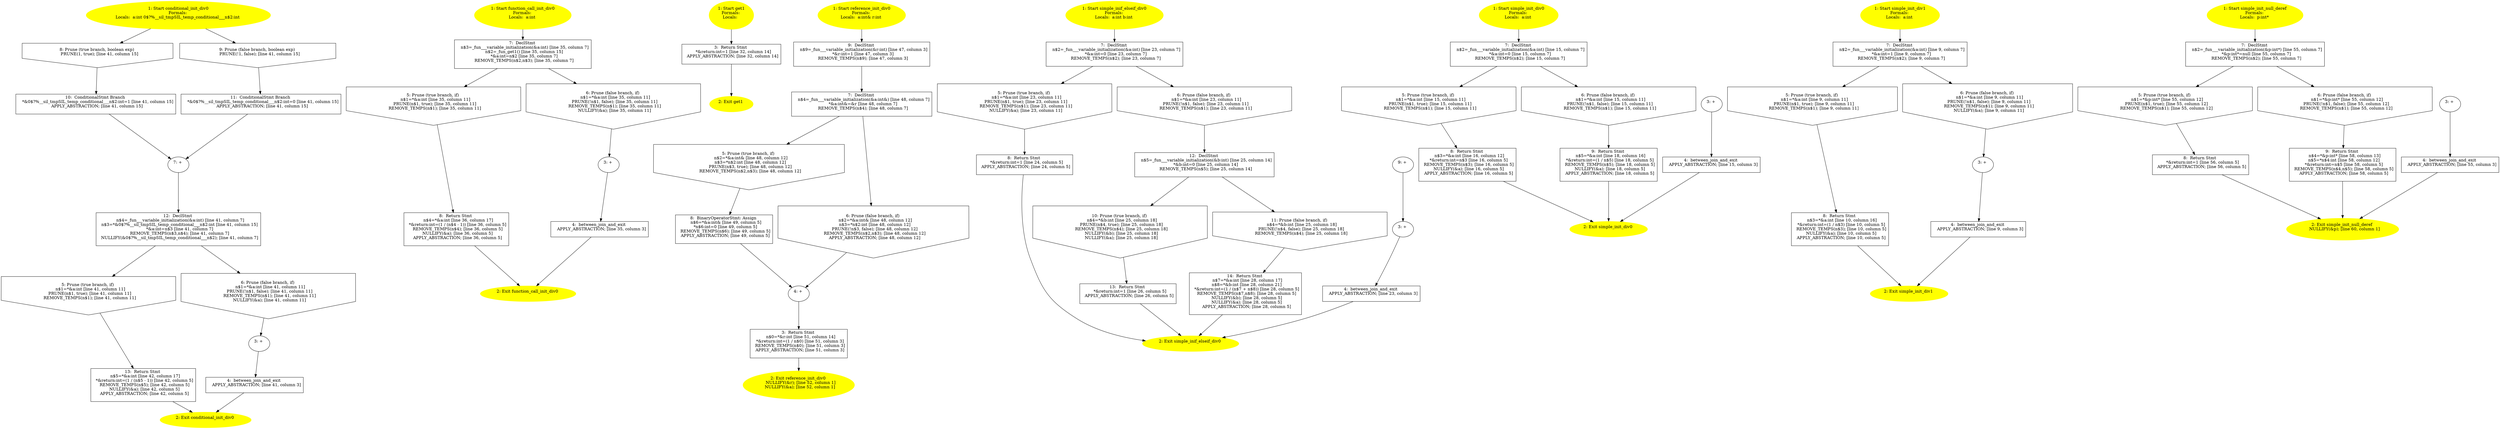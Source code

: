 /* @generated */
digraph cfg {
"conditional_init_div0#15409862859031639280.1a402395676f14cae9f26917a820e9ed_1" [label="1: Start conditional_init_div0\nFormals: \nLocals:  a:int 0$?%__sil_tmpSIL_temp_conditional___n$2:int \n  " color=yellow style=filled]
	

	 "conditional_init_div0#15409862859031639280.1a402395676f14cae9f26917a820e9ed_1" -> "conditional_init_div0#15409862859031639280.1a402395676f14cae9f26917a820e9ed_8" ;
	 "conditional_init_div0#15409862859031639280.1a402395676f14cae9f26917a820e9ed_1" -> "conditional_init_div0#15409862859031639280.1a402395676f14cae9f26917a820e9ed_9" ;
"conditional_init_div0#15409862859031639280.1a402395676f14cae9f26917a820e9ed_2" [label="2: Exit conditional_init_div0 \n  " color=yellow style=filled]
	

"conditional_init_div0#15409862859031639280.1a402395676f14cae9f26917a820e9ed_3" [label="3: + \n  " ]
	

	 "conditional_init_div0#15409862859031639280.1a402395676f14cae9f26917a820e9ed_3" -> "conditional_init_div0#15409862859031639280.1a402395676f14cae9f26917a820e9ed_4" ;
"conditional_init_div0#15409862859031639280.1a402395676f14cae9f26917a820e9ed_4" [label="4:  between_join_and_exit \n   APPLY_ABSTRACTION; [line 41, column 3]\n " shape="box"]
	

	 "conditional_init_div0#15409862859031639280.1a402395676f14cae9f26917a820e9ed_4" -> "conditional_init_div0#15409862859031639280.1a402395676f14cae9f26917a820e9ed_2" ;
"conditional_init_div0#15409862859031639280.1a402395676f14cae9f26917a820e9ed_5" [label="5: Prune (true branch, if) \n   n$1=*&a:int [line 41, column 11]\n  PRUNE(n$1, true); [line 41, column 11]\n  REMOVE_TEMPS(n$1); [line 41, column 11]\n " shape="invhouse"]
	

	 "conditional_init_div0#15409862859031639280.1a402395676f14cae9f26917a820e9ed_5" -> "conditional_init_div0#15409862859031639280.1a402395676f14cae9f26917a820e9ed_13" ;
"conditional_init_div0#15409862859031639280.1a402395676f14cae9f26917a820e9ed_6" [label="6: Prune (false branch, if) \n   n$1=*&a:int [line 41, column 11]\n  PRUNE(!n$1, false); [line 41, column 11]\n  REMOVE_TEMPS(n$1); [line 41, column 11]\n  NULLIFY(&a); [line 41, column 11]\n " shape="invhouse"]
	

	 "conditional_init_div0#15409862859031639280.1a402395676f14cae9f26917a820e9ed_6" -> "conditional_init_div0#15409862859031639280.1a402395676f14cae9f26917a820e9ed_3" ;
"conditional_init_div0#15409862859031639280.1a402395676f14cae9f26917a820e9ed_7" [label="7: + \n  " ]
	

	 "conditional_init_div0#15409862859031639280.1a402395676f14cae9f26917a820e9ed_7" -> "conditional_init_div0#15409862859031639280.1a402395676f14cae9f26917a820e9ed_12" ;
"conditional_init_div0#15409862859031639280.1a402395676f14cae9f26917a820e9ed_8" [label="8: Prune (true branch, boolean exp) \n   PRUNE(1, true); [line 41, column 15]\n " shape="invhouse"]
	

	 "conditional_init_div0#15409862859031639280.1a402395676f14cae9f26917a820e9ed_8" -> "conditional_init_div0#15409862859031639280.1a402395676f14cae9f26917a820e9ed_10" ;
"conditional_init_div0#15409862859031639280.1a402395676f14cae9f26917a820e9ed_9" [label="9: Prune (false branch, boolean exp) \n   PRUNE(!1, false); [line 41, column 15]\n " shape="invhouse"]
	

	 "conditional_init_div0#15409862859031639280.1a402395676f14cae9f26917a820e9ed_9" -> "conditional_init_div0#15409862859031639280.1a402395676f14cae9f26917a820e9ed_11" ;
"conditional_init_div0#15409862859031639280.1a402395676f14cae9f26917a820e9ed_10" [label="10:  ConditionalStmt Branch \n   *&0$?%__sil_tmpSIL_temp_conditional___n$2:int=1 [line 41, column 15]\n  APPLY_ABSTRACTION; [line 41, column 15]\n " shape="box"]
	

	 "conditional_init_div0#15409862859031639280.1a402395676f14cae9f26917a820e9ed_10" -> "conditional_init_div0#15409862859031639280.1a402395676f14cae9f26917a820e9ed_7" ;
"conditional_init_div0#15409862859031639280.1a402395676f14cae9f26917a820e9ed_11" [label="11:  ConditionalStmt Branch \n   *&0$?%__sil_tmpSIL_temp_conditional___n$2:int=0 [line 41, column 15]\n  APPLY_ABSTRACTION; [line 41, column 15]\n " shape="box"]
	

	 "conditional_init_div0#15409862859031639280.1a402395676f14cae9f26917a820e9ed_11" -> "conditional_init_div0#15409862859031639280.1a402395676f14cae9f26917a820e9ed_7" ;
"conditional_init_div0#15409862859031639280.1a402395676f14cae9f26917a820e9ed_12" [label="12:  DeclStmt \n   n$4=_fun___variable_initialization(&a:int) [line 41, column 7]\n  n$3=*&0$?%__sil_tmpSIL_temp_conditional___n$2:int [line 41, column 15]\n  *&a:int=n$3 [line 41, column 7]\n  REMOVE_TEMPS(n$3,n$4); [line 41, column 7]\n  NULLIFY(&0$?%__sil_tmpSIL_temp_conditional___n$2); [line 41, column 7]\n " shape="box"]
	

	 "conditional_init_div0#15409862859031639280.1a402395676f14cae9f26917a820e9ed_12" -> "conditional_init_div0#15409862859031639280.1a402395676f14cae9f26917a820e9ed_5" ;
	 "conditional_init_div0#15409862859031639280.1a402395676f14cae9f26917a820e9ed_12" -> "conditional_init_div0#15409862859031639280.1a402395676f14cae9f26917a820e9ed_6" ;
"conditional_init_div0#15409862859031639280.1a402395676f14cae9f26917a820e9ed_13" [label="13:  Return Stmt \n   n$5=*&a:int [line 42, column 17]\n  *&return:int=(1 / (n$5 - 1)) [line 42, column 5]\n  REMOVE_TEMPS(n$5); [line 42, column 5]\n  NULLIFY(&a); [line 42, column 5]\n  APPLY_ABSTRACTION; [line 42, column 5]\n " shape="box"]
	

	 "conditional_init_div0#15409862859031639280.1a402395676f14cae9f26917a820e9ed_13" -> "conditional_init_div0#15409862859031639280.1a402395676f14cae9f26917a820e9ed_2" ;
"function_call_init_div0#7458225874916439501.0ec340f42ffbe340a808e1b8bee4f555_1" [label="1: Start function_call_init_div0\nFormals: \nLocals:  a:int \n  " color=yellow style=filled]
	

	 "function_call_init_div0#7458225874916439501.0ec340f42ffbe340a808e1b8bee4f555_1" -> "function_call_init_div0#7458225874916439501.0ec340f42ffbe340a808e1b8bee4f555_7" ;
"function_call_init_div0#7458225874916439501.0ec340f42ffbe340a808e1b8bee4f555_2" [label="2: Exit function_call_init_div0 \n  " color=yellow style=filled]
	

"function_call_init_div0#7458225874916439501.0ec340f42ffbe340a808e1b8bee4f555_3" [label="3: + \n  " ]
	

	 "function_call_init_div0#7458225874916439501.0ec340f42ffbe340a808e1b8bee4f555_3" -> "function_call_init_div0#7458225874916439501.0ec340f42ffbe340a808e1b8bee4f555_4" ;
"function_call_init_div0#7458225874916439501.0ec340f42ffbe340a808e1b8bee4f555_4" [label="4:  between_join_and_exit \n   APPLY_ABSTRACTION; [line 35, column 3]\n " shape="box"]
	

	 "function_call_init_div0#7458225874916439501.0ec340f42ffbe340a808e1b8bee4f555_4" -> "function_call_init_div0#7458225874916439501.0ec340f42ffbe340a808e1b8bee4f555_2" ;
"function_call_init_div0#7458225874916439501.0ec340f42ffbe340a808e1b8bee4f555_5" [label="5: Prune (true branch, if) \n   n$1=*&a:int [line 35, column 11]\n  PRUNE(n$1, true); [line 35, column 11]\n  REMOVE_TEMPS(n$1); [line 35, column 11]\n " shape="invhouse"]
	

	 "function_call_init_div0#7458225874916439501.0ec340f42ffbe340a808e1b8bee4f555_5" -> "function_call_init_div0#7458225874916439501.0ec340f42ffbe340a808e1b8bee4f555_8" ;
"function_call_init_div0#7458225874916439501.0ec340f42ffbe340a808e1b8bee4f555_6" [label="6: Prune (false branch, if) \n   n$1=*&a:int [line 35, column 11]\n  PRUNE(!n$1, false); [line 35, column 11]\n  REMOVE_TEMPS(n$1); [line 35, column 11]\n  NULLIFY(&a); [line 35, column 11]\n " shape="invhouse"]
	

	 "function_call_init_div0#7458225874916439501.0ec340f42ffbe340a808e1b8bee4f555_6" -> "function_call_init_div0#7458225874916439501.0ec340f42ffbe340a808e1b8bee4f555_3" ;
"function_call_init_div0#7458225874916439501.0ec340f42ffbe340a808e1b8bee4f555_7" [label="7:  DeclStmt \n   n$3=_fun___variable_initialization(&a:int) [line 35, column 7]\n  n$2=_fun_get1() [line 35, column 15]\n  *&a:int=n$2 [line 35, column 7]\n  REMOVE_TEMPS(n$2,n$3); [line 35, column 7]\n " shape="box"]
	

	 "function_call_init_div0#7458225874916439501.0ec340f42ffbe340a808e1b8bee4f555_7" -> "function_call_init_div0#7458225874916439501.0ec340f42ffbe340a808e1b8bee4f555_5" ;
	 "function_call_init_div0#7458225874916439501.0ec340f42ffbe340a808e1b8bee4f555_7" -> "function_call_init_div0#7458225874916439501.0ec340f42ffbe340a808e1b8bee4f555_6" ;
"function_call_init_div0#7458225874916439501.0ec340f42ffbe340a808e1b8bee4f555_8" [label="8:  Return Stmt \n   n$4=*&a:int [line 36, column 17]\n  *&return:int=(1 / (n$4 - 1)) [line 36, column 5]\n  REMOVE_TEMPS(n$4); [line 36, column 5]\n  NULLIFY(&a); [line 36, column 5]\n  APPLY_ABSTRACTION; [line 36, column 5]\n " shape="box"]
	

	 "function_call_init_div0#7458225874916439501.0ec340f42ffbe340a808e1b8bee4f555_8" -> "function_call_init_div0#7458225874916439501.0ec340f42ffbe340a808e1b8bee4f555_2" ;
"get1#13610294053118758587.bb56087449b1c212bd814280133976bb_1" [label="1: Start get1\nFormals: \nLocals:  \n  " color=yellow style=filled]
	

	 "get1#13610294053118758587.bb56087449b1c212bd814280133976bb_1" -> "get1#13610294053118758587.bb56087449b1c212bd814280133976bb_3" ;
"get1#13610294053118758587.bb56087449b1c212bd814280133976bb_2" [label="2: Exit get1 \n  " color=yellow style=filled]
	

"get1#13610294053118758587.bb56087449b1c212bd814280133976bb_3" [label="3:  Return Stmt \n   *&return:int=1 [line 32, column 14]\n  APPLY_ABSTRACTION; [line 32, column 14]\n " shape="box"]
	

	 "get1#13610294053118758587.bb56087449b1c212bd814280133976bb_3" -> "get1#13610294053118758587.bb56087449b1c212bd814280133976bb_2" ;
"reference_init_div0#8765531464226376816.66e8a6545ef6e4641561744b4125ae49_1" [label="1: Start reference_init_div0\nFormals: \nLocals:  a:int& r:int \n  " color=yellow style=filled]
	

	 "reference_init_div0#8765531464226376816.66e8a6545ef6e4641561744b4125ae49_1" -> "reference_init_div0#8765531464226376816.66e8a6545ef6e4641561744b4125ae49_9" ;
"reference_init_div0#8765531464226376816.66e8a6545ef6e4641561744b4125ae49_2" [label="2: Exit reference_init_div0 \n   NULLIFY(&r); [line 52, column 1]\n  NULLIFY(&a); [line 52, column 1]\n " color=yellow style=filled]
	

"reference_init_div0#8765531464226376816.66e8a6545ef6e4641561744b4125ae49_3" [label="3:  Return Stmt \n   n$0=*&r:int [line 51, column 14]\n  *&return:int=(1 / n$0) [line 51, column 3]\n  REMOVE_TEMPS(n$0); [line 51, column 3]\n  APPLY_ABSTRACTION; [line 51, column 3]\n " shape="box"]
	

	 "reference_init_div0#8765531464226376816.66e8a6545ef6e4641561744b4125ae49_3" -> "reference_init_div0#8765531464226376816.66e8a6545ef6e4641561744b4125ae49_2" ;
"reference_init_div0#8765531464226376816.66e8a6545ef6e4641561744b4125ae49_4" [label="4: + \n  " ]
	

	 "reference_init_div0#8765531464226376816.66e8a6545ef6e4641561744b4125ae49_4" -> "reference_init_div0#8765531464226376816.66e8a6545ef6e4641561744b4125ae49_3" ;
"reference_init_div0#8765531464226376816.66e8a6545ef6e4641561744b4125ae49_5" [label="5: Prune (true branch, if) \n   n$2=*&a:int& [line 48, column 12]\n  n$3=*n$2:int [line 48, column 12]\n  PRUNE(n$3, true); [line 48, column 12]\n  REMOVE_TEMPS(n$2,n$3); [line 48, column 12]\n " shape="invhouse"]
	

	 "reference_init_div0#8765531464226376816.66e8a6545ef6e4641561744b4125ae49_5" -> "reference_init_div0#8765531464226376816.66e8a6545ef6e4641561744b4125ae49_8" ;
"reference_init_div0#8765531464226376816.66e8a6545ef6e4641561744b4125ae49_6" [label="6: Prune (false branch, if) \n   n$2=*&a:int& [line 48, column 12]\n  n$3=*n$2:int [line 48, column 12]\n  PRUNE(!n$3, false); [line 48, column 12]\n  REMOVE_TEMPS(n$2,n$3); [line 48, column 12]\n  APPLY_ABSTRACTION; [line 48, column 12]\n " shape="invhouse"]
	

	 "reference_init_div0#8765531464226376816.66e8a6545ef6e4641561744b4125ae49_6" -> "reference_init_div0#8765531464226376816.66e8a6545ef6e4641561744b4125ae49_4" ;
"reference_init_div0#8765531464226376816.66e8a6545ef6e4641561744b4125ae49_7" [label="7:  DeclStmt \n   n$4=_fun___variable_initialization(&a:int&) [line 48, column 7]\n  *&a:int&=&r [line 48, column 7]\n  REMOVE_TEMPS(n$4); [line 48, column 7]\n " shape="box"]
	

	 "reference_init_div0#8765531464226376816.66e8a6545ef6e4641561744b4125ae49_7" -> "reference_init_div0#8765531464226376816.66e8a6545ef6e4641561744b4125ae49_5" ;
	 "reference_init_div0#8765531464226376816.66e8a6545ef6e4641561744b4125ae49_7" -> "reference_init_div0#8765531464226376816.66e8a6545ef6e4641561744b4125ae49_6" ;
"reference_init_div0#8765531464226376816.66e8a6545ef6e4641561744b4125ae49_8" [label="8:  BinaryOperatorStmt: Assign \n   n$6=*&a:int& [line 49, column 5]\n  *n$6:int=0 [line 49, column 5]\n  REMOVE_TEMPS(n$6); [line 49, column 5]\n  APPLY_ABSTRACTION; [line 49, column 5]\n " shape="box"]
	

	 "reference_init_div0#8765531464226376816.66e8a6545ef6e4641561744b4125ae49_8" -> "reference_init_div0#8765531464226376816.66e8a6545ef6e4641561744b4125ae49_4" ;
"reference_init_div0#8765531464226376816.66e8a6545ef6e4641561744b4125ae49_9" [label="9:  DeclStmt \n   n$9=_fun___variable_initialization(&r:int) [line 47, column 3]\n  *&r:int=1 [line 47, column 3]\n  REMOVE_TEMPS(n$9); [line 47, column 3]\n " shape="box"]
	

	 "reference_init_div0#8765531464226376816.66e8a6545ef6e4641561744b4125ae49_9" -> "reference_init_div0#8765531464226376816.66e8a6545ef6e4641561744b4125ae49_7" ;
"simple_inif_elseif_div0#1757541495273878703.c8ccefe72cee28b41298deb3c0060bd6_1" [label="1: Start simple_inif_elseif_div0\nFormals: \nLocals:  a:int b:int \n  " color=yellow style=filled]
	

	 "simple_inif_elseif_div0#1757541495273878703.c8ccefe72cee28b41298deb3c0060bd6_1" -> "simple_inif_elseif_div0#1757541495273878703.c8ccefe72cee28b41298deb3c0060bd6_7" ;
"simple_inif_elseif_div0#1757541495273878703.c8ccefe72cee28b41298deb3c0060bd6_2" [label="2: Exit simple_inif_elseif_div0 \n  " color=yellow style=filled]
	

"simple_inif_elseif_div0#1757541495273878703.c8ccefe72cee28b41298deb3c0060bd6_3" [label="3: + \n  " ]
	

	 "simple_inif_elseif_div0#1757541495273878703.c8ccefe72cee28b41298deb3c0060bd6_3" -> "simple_inif_elseif_div0#1757541495273878703.c8ccefe72cee28b41298deb3c0060bd6_4" ;
"simple_inif_elseif_div0#1757541495273878703.c8ccefe72cee28b41298deb3c0060bd6_4" [label="4:  between_join_and_exit \n   APPLY_ABSTRACTION; [line 23, column 3]\n " shape="box"]
	

	 "simple_inif_elseif_div0#1757541495273878703.c8ccefe72cee28b41298deb3c0060bd6_4" -> "simple_inif_elseif_div0#1757541495273878703.c8ccefe72cee28b41298deb3c0060bd6_2" ;
"simple_inif_elseif_div0#1757541495273878703.c8ccefe72cee28b41298deb3c0060bd6_5" [label="5: Prune (true branch, if) \n   n$1=*&a:int [line 23, column 11]\n  PRUNE(n$1, true); [line 23, column 11]\n  REMOVE_TEMPS(n$1); [line 23, column 11]\n  NULLIFY(&a); [line 23, column 11]\n " shape="invhouse"]
	

	 "simple_inif_elseif_div0#1757541495273878703.c8ccefe72cee28b41298deb3c0060bd6_5" -> "simple_inif_elseif_div0#1757541495273878703.c8ccefe72cee28b41298deb3c0060bd6_8" ;
"simple_inif_elseif_div0#1757541495273878703.c8ccefe72cee28b41298deb3c0060bd6_6" [label="6: Prune (false branch, if) \n   n$1=*&a:int [line 23, column 11]\n  PRUNE(!n$1, false); [line 23, column 11]\n  REMOVE_TEMPS(n$1); [line 23, column 11]\n " shape="invhouse"]
	

	 "simple_inif_elseif_div0#1757541495273878703.c8ccefe72cee28b41298deb3c0060bd6_6" -> "simple_inif_elseif_div0#1757541495273878703.c8ccefe72cee28b41298deb3c0060bd6_12" ;
"simple_inif_elseif_div0#1757541495273878703.c8ccefe72cee28b41298deb3c0060bd6_7" [label="7:  DeclStmt \n   n$2=_fun___variable_initialization(&a:int) [line 23, column 7]\n  *&a:int=0 [line 23, column 7]\n  REMOVE_TEMPS(n$2); [line 23, column 7]\n " shape="box"]
	

	 "simple_inif_elseif_div0#1757541495273878703.c8ccefe72cee28b41298deb3c0060bd6_7" -> "simple_inif_elseif_div0#1757541495273878703.c8ccefe72cee28b41298deb3c0060bd6_5" ;
	 "simple_inif_elseif_div0#1757541495273878703.c8ccefe72cee28b41298deb3c0060bd6_7" -> "simple_inif_elseif_div0#1757541495273878703.c8ccefe72cee28b41298deb3c0060bd6_6" ;
"simple_inif_elseif_div0#1757541495273878703.c8ccefe72cee28b41298deb3c0060bd6_8" [label="8:  Return Stmt \n   *&return:int=1 [line 24, column 5]\n  APPLY_ABSTRACTION; [line 24, column 5]\n " shape="box"]
	

	 "simple_inif_elseif_div0#1757541495273878703.c8ccefe72cee28b41298deb3c0060bd6_8" -> "simple_inif_elseif_div0#1757541495273878703.c8ccefe72cee28b41298deb3c0060bd6_2" ;
"simple_inif_elseif_div0#1757541495273878703.c8ccefe72cee28b41298deb3c0060bd6_9" [label="9: + \n  " ]
	

	 "simple_inif_elseif_div0#1757541495273878703.c8ccefe72cee28b41298deb3c0060bd6_9" -> "simple_inif_elseif_div0#1757541495273878703.c8ccefe72cee28b41298deb3c0060bd6_3" ;
"simple_inif_elseif_div0#1757541495273878703.c8ccefe72cee28b41298deb3c0060bd6_10" [label="10: Prune (true branch, if) \n   n$4=*&b:int [line 25, column 18]\n  PRUNE(n$4, true); [line 25, column 18]\n  REMOVE_TEMPS(n$4); [line 25, column 18]\n  NULLIFY(&b); [line 25, column 18]\n  NULLIFY(&a); [line 25, column 18]\n " shape="invhouse"]
	

	 "simple_inif_elseif_div0#1757541495273878703.c8ccefe72cee28b41298deb3c0060bd6_10" -> "simple_inif_elseif_div0#1757541495273878703.c8ccefe72cee28b41298deb3c0060bd6_13" ;
"simple_inif_elseif_div0#1757541495273878703.c8ccefe72cee28b41298deb3c0060bd6_11" [label="11: Prune (false branch, if) \n   n$4=*&b:int [line 25, column 18]\n  PRUNE(!n$4, false); [line 25, column 18]\n  REMOVE_TEMPS(n$4); [line 25, column 18]\n " shape="invhouse"]
	

	 "simple_inif_elseif_div0#1757541495273878703.c8ccefe72cee28b41298deb3c0060bd6_11" -> "simple_inif_elseif_div0#1757541495273878703.c8ccefe72cee28b41298deb3c0060bd6_14" ;
"simple_inif_elseif_div0#1757541495273878703.c8ccefe72cee28b41298deb3c0060bd6_12" [label="12:  DeclStmt \n   n$5=_fun___variable_initialization(&b:int) [line 25, column 14]\n  *&b:int=0 [line 25, column 14]\n  REMOVE_TEMPS(n$5); [line 25, column 14]\n " shape="box"]
	

	 "simple_inif_elseif_div0#1757541495273878703.c8ccefe72cee28b41298deb3c0060bd6_12" -> "simple_inif_elseif_div0#1757541495273878703.c8ccefe72cee28b41298deb3c0060bd6_10" ;
	 "simple_inif_elseif_div0#1757541495273878703.c8ccefe72cee28b41298deb3c0060bd6_12" -> "simple_inif_elseif_div0#1757541495273878703.c8ccefe72cee28b41298deb3c0060bd6_11" ;
"simple_inif_elseif_div0#1757541495273878703.c8ccefe72cee28b41298deb3c0060bd6_13" [label="13:  Return Stmt \n   *&return:int=1 [line 26, column 5]\n  APPLY_ABSTRACTION; [line 26, column 5]\n " shape="box"]
	

	 "simple_inif_elseif_div0#1757541495273878703.c8ccefe72cee28b41298deb3c0060bd6_13" -> "simple_inif_elseif_div0#1757541495273878703.c8ccefe72cee28b41298deb3c0060bd6_2" ;
"simple_inif_elseif_div0#1757541495273878703.c8ccefe72cee28b41298deb3c0060bd6_14" [label="14:  Return Stmt \n   n$7=*&a:int [line 28, column 17]\n  n$8=*&b:int [line 28, column 21]\n  *&return:int=(1 / (n$7 + n$8)) [line 28, column 5]\n  REMOVE_TEMPS(n$7,n$8); [line 28, column 5]\n  NULLIFY(&b); [line 28, column 5]\n  NULLIFY(&a); [line 28, column 5]\n  APPLY_ABSTRACTION; [line 28, column 5]\n " shape="box"]
	

	 "simple_inif_elseif_div0#1757541495273878703.c8ccefe72cee28b41298deb3c0060bd6_14" -> "simple_inif_elseif_div0#1757541495273878703.c8ccefe72cee28b41298deb3c0060bd6_2" ;
"simple_init_div0#11745425529376514034.212fa73086397a0d668498a9c8eff99e_1" [label="1: Start simple_init_div0\nFormals: \nLocals:  a:int \n  " color=yellow style=filled]
	

	 "simple_init_div0#11745425529376514034.212fa73086397a0d668498a9c8eff99e_1" -> "simple_init_div0#11745425529376514034.212fa73086397a0d668498a9c8eff99e_7" ;
"simple_init_div0#11745425529376514034.212fa73086397a0d668498a9c8eff99e_2" [label="2: Exit simple_init_div0 \n  " color=yellow style=filled]
	

"simple_init_div0#11745425529376514034.212fa73086397a0d668498a9c8eff99e_3" [label="3: + \n  " ]
	

	 "simple_init_div0#11745425529376514034.212fa73086397a0d668498a9c8eff99e_3" -> "simple_init_div0#11745425529376514034.212fa73086397a0d668498a9c8eff99e_4" ;
"simple_init_div0#11745425529376514034.212fa73086397a0d668498a9c8eff99e_4" [label="4:  between_join_and_exit \n   APPLY_ABSTRACTION; [line 15, column 3]\n " shape="box"]
	

	 "simple_init_div0#11745425529376514034.212fa73086397a0d668498a9c8eff99e_4" -> "simple_init_div0#11745425529376514034.212fa73086397a0d668498a9c8eff99e_2" ;
"simple_init_div0#11745425529376514034.212fa73086397a0d668498a9c8eff99e_5" [label="5: Prune (true branch, if) \n   n$1=*&a:int [line 15, column 11]\n  PRUNE(n$1, true); [line 15, column 11]\n  REMOVE_TEMPS(n$1); [line 15, column 11]\n " shape="invhouse"]
	

	 "simple_init_div0#11745425529376514034.212fa73086397a0d668498a9c8eff99e_5" -> "simple_init_div0#11745425529376514034.212fa73086397a0d668498a9c8eff99e_8" ;
"simple_init_div0#11745425529376514034.212fa73086397a0d668498a9c8eff99e_6" [label="6: Prune (false branch, if) \n   n$1=*&a:int [line 15, column 11]\n  PRUNE(!n$1, false); [line 15, column 11]\n  REMOVE_TEMPS(n$1); [line 15, column 11]\n " shape="invhouse"]
	

	 "simple_init_div0#11745425529376514034.212fa73086397a0d668498a9c8eff99e_6" -> "simple_init_div0#11745425529376514034.212fa73086397a0d668498a9c8eff99e_9" ;
"simple_init_div0#11745425529376514034.212fa73086397a0d668498a9c8eff99e_7" [label="7:  DeclStmt \n   n$2=_fun___variable_initialization(&a:int) [line 15, column 7]\n  *&a:int=0 [line 15, column 7]\n  REMOVE_TEMPS(n$2); [line 15, column 7]\n " shape="box"]
	

	 "simple_init_div0#11745425529376514034.212fa73086397a0d668498a9c8eff99e_7" -> "simple_init_div0#11745425529376514034.212fa73086397a0d668498a9c8eff99e_5" ;
	 "simple_init_div0#11745425529376514034.212fa73086397a0d668498a9c8eff99e_7" -> "simple_init_div0#11745425529376514034.212fa73086397a0d668498a9c8eff99e_6" ;
"simple_init_div0#11745425529376514034.212fa73086397a0d668498a9c8eff99e_8" [label="8:  Return Stmt \n   n$3=*&a:int [line 16, column 12]\n  *&return:int=n$3 [line 16, column 5]\n  REMOVE_TEMPS(n$3); [line 16, column 5]\n  NULLIFY(&a); [line 16, column 5]\n  APPLY_ABSTRACTION; [line 16, column 5]\n " shape="box"]
	

	 "simple_init_div0#11745425529376514034.212fa73086397a0d668498a9c8eff99e_8" -> "simple_init_div0#11745425529376514034.212fa73086397a0d668498a9c8eff99e_2" ;
"simple_init_div0#11745425529376514034.212fa73086397a0d668498a9c8eff99e_9" [label="9:  Return Stmt \n   n$5=*&a:int [line 18, column 16]\n  *&return:int=(1 / n$5) [line 18, column 5]\n  REMOVE_TEMPS(n$5); [line 18, column 5]\n  NULLIFY(&a); [line 18, column 5]\n  APPLY_ABSTRACTION; [line 18, column 5]\n " shape="box"]
	

	 "simple_init_div0#11745425529376514034.212fa73086397a0d668498a9c8eff99e_9" -> "simple_init_div0#11745425529376514034.212fa73086397a0d668498a9c8eff99e_2" ;
"simple_init_div1#11746272153330047279.0563640869475a4683e824c15c85a68a_1" [label="1: Start simple_init_div1\nFormals: \nLocals:  a:int \n  " color=yellow style=filled]
	

	 "simple_init_div1#11746272153330047279.0563640869475a4683e824c15c85a68a_1" -> "simple_init_div1#11746272153330047279.0563640869475a4683e824c15c85a68a_7" ;
"simple_init_div1#11746272153330047279.0563640869475a4683e824c15c85a68a_2" [label="2: Exit simple_init_div1 \n  " color=yellow style=filled]
	

"simple_init_div1#11746272153330047279.0563640869475a4683e824c15c85a68a_3" [label="3: + \n  " ]
	

	 "simple_init_div1#11746272153330047279.0563640869475a4683e824c15c85a68a_3" -> "simple_init_div1#11746272153330047279.0563640869475a4683e824c15c85a68a_4" ;
"simple_init_div1#11746272153330047279.0563640869475a4683e824c15c85a68a_4" [label="4:  between_join_and_exit \n   APPLY_ABSTRACTION; [line 9, column 3]\n " shape="box"]
	

	 "simple_init_div1#11746272153330047279.0563640869475a4683e824c15c85a68a_4" -> "simple_init_div1#11746272153330047279.0563640869475a4683e824c15c85a68a_2" ;
"simple_init_div1#11746272153330047279.0563640869475a4683e824c15c85a68a_5" [label="5: Prune (true branch, if) \n   n$1=*&a:int [line 9, column 11]\n  PRUNE(n$1, true); [line 9, column 11]\n  REMOVE_TEMPS(n$1); [line 9, column 11]\n " shape="invhouse"]
	

	 "simple_init_div1#11746272153330047279.0563640869475a4683e824c15c85a68a_5" -> "simple_init_div1#11746272153330047279.0563640869475a4683e824c15c85a68a_8" ;
"simple_init_div1#11746272153330047279.0563640869475a4683e824c15c85a68a_6" [label="6: Prune (false branch, if) \n   n$1=*&a:int [line 9, column 11]\n  PRUNE(!n$1, false); [line 9, column 11]\n  REMOVE_TEMPS(n$1); [line 9, column 11]\n  NULLIFY(&a); [line 9, column 11]\n " shape="invhouse"]
	

	 "simple_init_div1#11746272153330047279.0563640869475a4683e824c15c85a68a_6" -> "simple_init_div1#11746272153330047279.0563640869475a4683e824c15c85a68a_3" ;
"simple_init_div1#11746272153330047279.0563640869475a4683e824c15c85a68a_7" [label="7:  DeclStmt \n   n$2=_fun___variable_initialization(&a:int) [line 9, column 7]\n  *&a:int=1 [line 9, column 7]\n  REMOVE_TEMPS(n$2); [line 9, column 7]\n " shape="box"]
	

	 "simple_init_div1#11746272153330047279.0563640869475a4683e824c15c85a68a_7" -> "simple_init_div1#11746272153330047279.0563640869475a4683e824c15c85a68a_5" ;
	 "simple_init_div1#11746272153330047279.0563640869475a4683e824c15c85a68a_7" -> "simple_init_div1#11746272153330047279.0563640869475a4683e824c15c85a68a_6" ;
"simple_init_div1#11746272153330047279.0563640869475a4683e824c15c85a68a_8" [label="8:  Return Stmt \n   n$3=*&a:int [line 10, column 16]\n  *&return:int=(1 / n$3) [line 10, column 5]\n  REMOVE_TEMPS(n$3); [line 10, column 5]\n  NULLIFY(&a); [line 10, column 5]\n  APPLY_ABSTRACTION; [line 10, column 5]\n " shape="box"]
	

	 "simple_init_div1#11746272153330047279.0563640869475a4683e824c15c85a68a_8" -> "simple_init_div1#11746272153330047279.0563640869475a4683e824c15c85a68a_2" ;
"simple_init_null_deref#4388790903269166010.3931bff4c48c8b02a470a54ec37db174_1" [label="1: Start simple_init_null_deref\nFormals: \nLocals:  p:int* \n  " color=yellow style=filled]
	

	 "simple_init_null_deref#4388790903269166010.3931bff4c48c8b02a470a54ec37db174_1" -> "simple_init_null_deref#4388790903269166010.3931bff4c48c8b02a470a54ec37db174_7" ;
"simple_init_null_deref#4388790903269166010.3931bff4c48c8b02a470a54ec37db174_2" [label="2: Exit simple_init_null_deref \n   NULLIFY(&p); [line 60, column 1]\n " color=yellow style=filled]
	

"simple_init_null_deref#4388790903269166010.3931bff4c48c8b02a470a54ec37db174_3" [label="3: + \n  " ]
	

	 "simple_init_null_deref#4388790903269166010.3931bff4c48c8b02a470a54ec37db174_3" -> "simple_init_null_deref#4388790903269166010.3931bff4c48c8b02a470a54ec37db174_4" ;
"simple_init_null_deref#4388790903269166010.3931bff4c48c8b02a470a54ec37db174_4" [label="4:  between_join_and_exit \n   APPLY_ABSTRACTION; [line 55, column 3]\n " shape="box"]
	

	 "simple_init_null_deref#4388790903269166010.3931bff4c48c8b02a470a54ec37db174_4" -> "simple_init_null_deref#4388790903269166010.3931bff4c48c8b02a470a54ec37db174_2" ;
"simple_init_null_deref#4388790903269166010.3931bff4c48c8b02a470a54ec37db174_5" [label="5: Prune (true branch, if) \n   n$1=*&p:int* [line 55, column 12]\n  PRUNE(n$1, true); [line 55, column 12]\n  REMOVE_TEMPS(n$1); [line 55, column 12]\n " shape="invhouse"]
	

	 "simple_init_null_deref#4388790903269166010.3931bff4c48c8b02a470a54ec37db174_5" -> "simple_init_null_deref#4388790903269166010.3931bff4c48c8b02a470a54ec37db174_8" ;
"simple_init_null_deref#4388790903269166010.3931bff4c48c8b02a470a54ec37db174_6" [label="6: Prune (false branch, if) \n   n$1=*&p:int* [line 55, column 12]\n  PRUNE(!n$1, false); [line 55, column 12]\n  REMOVE_TEMPS(n$1); [line 55, column 12]\n " shape="invhouse"]
	

	 "simple_init_null_deref#4388790903269166010.3931bff4c48c8b02a470a54ec37db174_6" -> "simple_init_null_deref#4388790903269166010.3931bff4c48c8b02a470a54ec37db174_9" ;
"simple_init_null_deref#4388790903269166010.3931bff4c48c8b02a470a54ec37db174_7" [label="7:  DeclStmt \n   n$2=_fun___variable_initialization(&p:int*) [line 55, column 7]\n  *&p:int*=null [line 55, column 7]\n  REMOVE_TEMPS(n$2); [line 55, column 7]\n " shape="box"]
	

	 "simple_init_null_deref#4388790903269166010.3931bff4c48c8b02a470a54ec37db174_7" -> "simple_init_null_deref#4388790903269166010.3931bff4c48c8b02a470a54ec37db174_5" ;
	 "simple_init_null_deref#4388790903269166010.3931bff4c48c8b02a470a54ec37db174_7" -> "simple_init_null_deref#4388790903269166010.3931bff4c48c8b02a470a54ec37db174_6" ;
"simple_init_null_deref#4388790903269166010.3931bff4c48c8b02a470a54ec37db174_8" [label="8:  Return Stmt \n   *&return:int=1 [line 56, column 5]\n  APPLY_ABSTRACTION; [line 56, column 5]\n " shape="box"]
	

	 "simple_init_null_deref#4388790903269166010.3931bff4c48c8b02a470a54ec37db174_8" -> "simple_init_null_deref#4388790903269166010.3931bff4c48c8b02a470a54ec37db174_2" ;
"simple_init_null_deref#4388790903269166010.3931bff4c48c8b02a470a54ec37db174_9" [label="9:  Return Stmt \n   n$4=*&p:int* [line 58, column 13]\n  n$5=*n$4:int [line 58, column 12]\n  *&return:int=n$5 [line 58, column 5]\n  REMOVE_TEMPS(n$4,n$5); [line 58, column 5]\n  APPLY_ABSTRACTION; [line 58, column 5]\n " shape="box"]
	

	 "simple_init_null_deref#4388790903269166010.3931bff4c48c8b02a470a54ec37db174_9" -> "simple_init_null_deref#4388790903269166010.3931bff4c48c8b02a470a54ec37db174_2" ;
}
